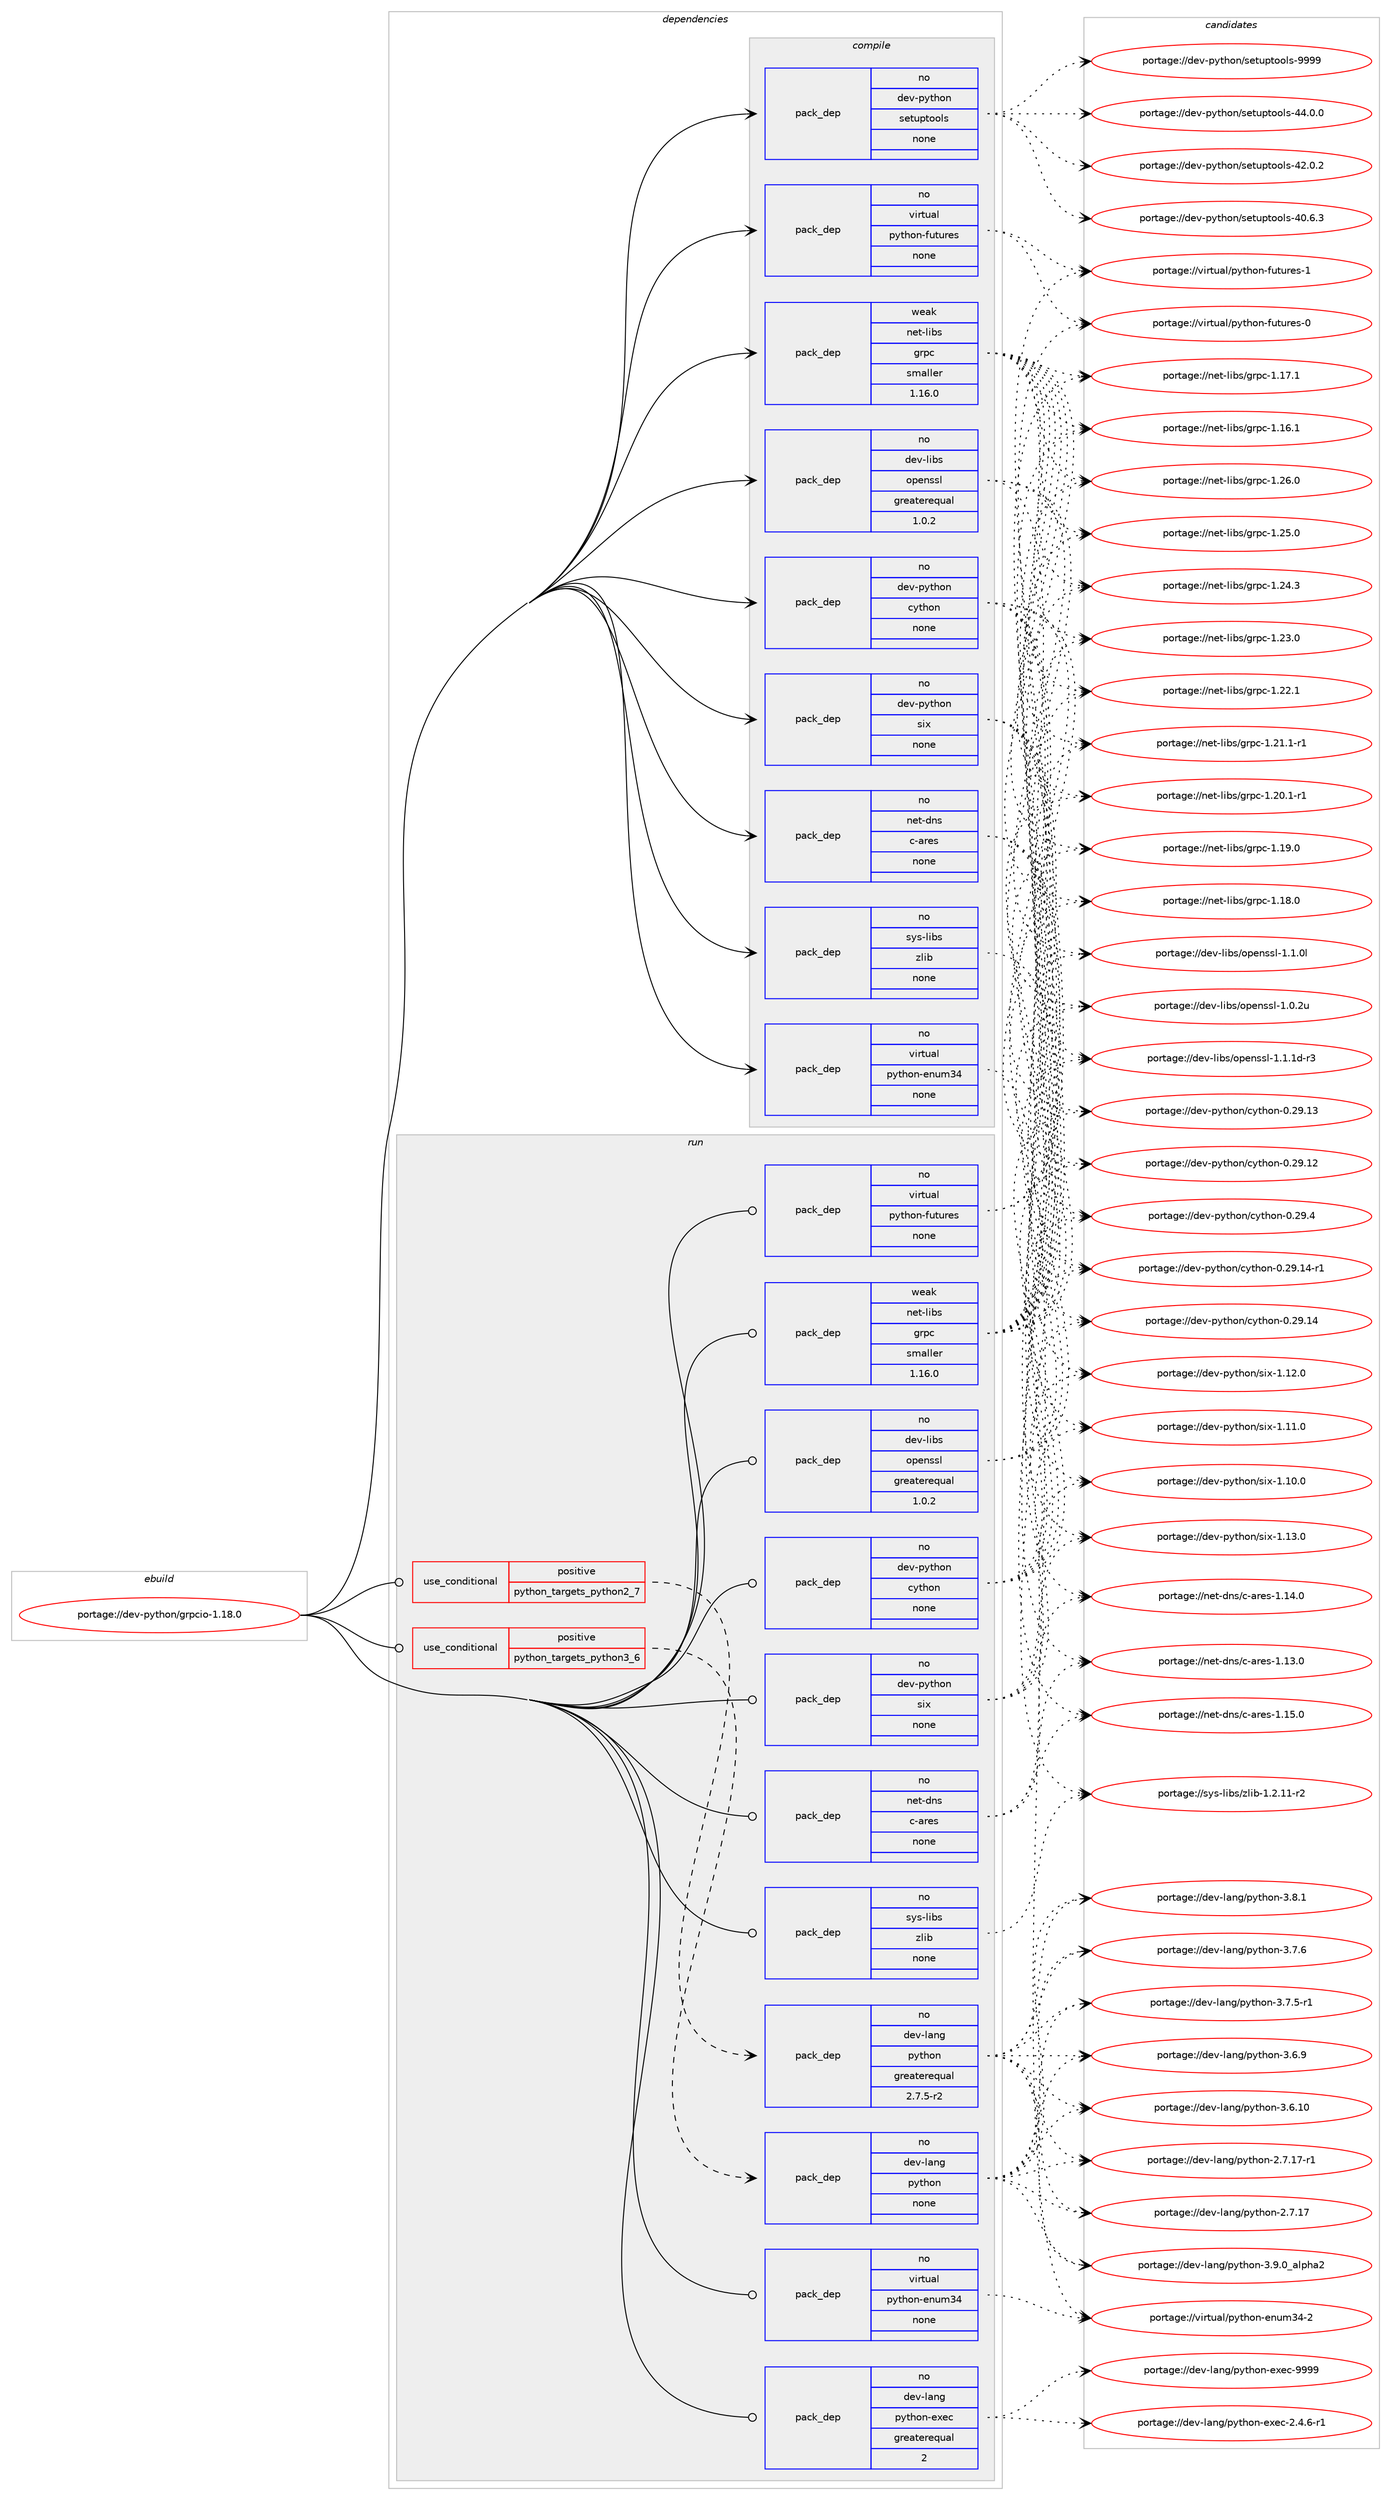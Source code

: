 digraph prolog {

# *************
# Graph options
# *************

newrank=true;
concentrate=true;
compound=true;
graph [rankdir=LR,fontname=Helvetica,fontsize=10,ranksep=1.5];#, ranksep=2.5, nodesep=0.2];
edge  [arrowhead=vee];
node  [fontname=Helvetica,fontsize=10];

# **********
# The ebuild
# **********

subgraph cluster_leftcol {
color=gray;
label=<<i>ebuild</i>>;
id [label="portage://dev-python/grpcio-1.18.0", color=red, width=4, href="../dev-python/grpcio-1.18.0.svg"];
}

# ****************
# The dependencies
# ****************

subgraph cluster_midcol {
color=gray;
label=<<i>dependencies</i>>;
subgraph cluster_compile {
fillcolor="#eeeeee";
style=filled;
label=<<i>compile</i>>;
subgraph pack337827 {
dependency457928 [label=<<TABLE BORDER="0" CELLBORDER="1" CELLSPACING="0" CELLPADDING="4" WIDTH="220"><TR><TD ROWSPAN="6" CELLPADDING="30">pack_dep</TD></TR><TR><TD WIDTH="110">no</TD></TR><TR><TD>dev-libs</TD></TR><TR><TD>openssl</TD></TR><TR><TD>greaterequal</TD></TR><TR><TD>1.0.2</TD></TR></TABLE>>, shape=none, color=blue];
}
id:e -> dependency457928:w [weight=20,style="solid",arrowhead="vee"];
subgraph pack337828 {
dependency457929 [label=<<TABLE BORDER="0" CELLBORDER="1" CELLSPACING="0" CELLPADDING="4" WIDTH="220"><TR><TD ROWSPAN="6" CELLPADDING="30">pack_dep</TD></TR><TR><TD WIDTH="110">no</TD></TR><TR><TD>dev-python</TD></TR><TR><TD>cython</TD></TR><TR><TD>none</TD></TR><TR><TD></TD></TR></TABLE>>, shape=none, color=blue];
}
id:e -> dependency457929:w [weight=20,style="solid",arrowhead="vee"];
subgraph pack337829 {
dependency457930 [label=<<TABLE BORDER="0" CELLBORDER="1" CELLSPACING="0" CELLPADDING="4" WIDTH="220"><TR><TD ROWSPAN="6" CELLPADDING="30">pack_dep</TD></TR><TR><TD WIDTH="110">no</TD></TR><TR><TD>dev-python</TD></TR><TR><TD>setuptools</TD></TR><TR><TD>none</TD></TR><TR><TD></TD></TR></TABLE>>, shape=none, color=blue];
}
id:e -> dependency457930:w [weight=20,style="solid",arrowhead="vee"];
subgraph pack337830 {
dependency457931 [label=<<TABLE BORDER="0" CELLBORDER="1" CELLSPACING="0" CELLPADDING="4" WIDTH="220"><TR><TD ROWSPAN="6" CELLPADDING="30">pack_dep</TD></TR><TR><TD WIDTH="110">no</TD></TR><TR><TD>dev-python</TD></TR><TR><TD>six</TD></TR><TR><TD>none</TD></TR><TR><TD></TD></TR></TABLE>>, shape=none, color=blue];
}
id:e -> dependency457931:w [weight=20,style="solid",arrowhead="vee"];
subgraph pack337831 {
dependency457932 [label=<<TABLE BORDER="0" CELLBORDER="1" CELLSPACING="0" CELLPADDING="4" WIDTH="220"><TR><TD ROWSPAN="6" CELLPADDING="30">pack_dep</TD></TR><TR><TD WIDTH="110">no</TD></TR><TR><TD>net-dns</TD></TR><TR><TD>c-ares</TD></TR><TR><TD>none</TD></TR><TR><TD></TD></TR></TABLE>>, shape=none, color=blue];
}
id:e -> dependency457932:w [weight=20,style="solid",arrowhead="vee"];
subgraph pack337832 {
dependency457933 [label=<<TABLE BORDER="0" CELLBORDER="1" CELLSPACING="0" CELLPADDING="4" WIDTH="220"><TR><TD ROWSPAN="6" CELLPADDING="30">pack_dep</TD></TR><TR><TD WIDTH="110">no</TD></TR><TR><TD>sys-libs</TD></TR><TR><TD>zlib</TD></TR><TR><TD>none</TD></TR><TR><TD></TD></TR></TABLE>>, shape=none, color=blue];
}
id:e -> dependency457933:w [weight=20,style="solid",arrowhead="vee"];
subgraph pack337833 {
dependency457934 [label=<<TABLE BORDER="0" CELLBORDER="1" CELLSPACING="0" CELLPADDING="4" WIDTH="220"><TR><TD ROWSPAN="6" CELLPADDING="30">pack_dep</TD></TR><TR><TD WIDTH="110">no</TD></TR><TR><TD>virtual</TD></TR><TR><TD>python-enum34</TD></TR><TR><TD>none</TD></TR><TR><TD></TD></TR></TABLE>>, shape=none, color=blue];
}
id:e -> dependency457934:w [weight=20,style="solid",arrowhead="vee"];
subgraph pack337834 {
dependency457935 [label=<<TABLE BORDER="0" CELLBORDER="1" CELLSPACING="0" CELLPADDING="4" WIDTH="220"><TR><TD ROWSPAN="6" CELLPADDING="30">pack_dep</TD></TR><TR><TD WIDTH="110">no</TD></TR><TR><TD>virtual</TD></TR><TR><TD>python-futures</TD></TR><TR><TD>none</TD></TR><TR><TD></TD></TR></TABLE>>, shape=none, color=blue];
}
id:e -> dependency457935:w [weight=20,style="solid",arrowhead="vee"];
subgraph pack337835 {
dependency457936 [label=<<TABLE BORDER="0" CELLBORDER="1" CELLSPACING="0" CELLPADDING="4" WIDTH="220"><TR><TD ROWSPAN="6" CELLPADDING="30">pack_dep</TD></TR><TR><TD WIDTH="110">weak</TD></TR><TR><TD>net-libs</TD></TR><TR><TD>grpc</TD></TR><TR><TD>smaller</TD></TR><TR><TD>1.16.0</TD></TR></TABLE>>, shape=none, color=blue];
}
id:e -> dependency457936:w [weight=20,style="solid",arrowhead="vee"];
}
subgraph cluster_compileandrun {
fillcolor="#eeeeee";
style=filled;
label=<<i>compile and run</i>>;
}
subgraph cluster_run {
fillcolor="#eeeeee";
style=filled;
label=<<i>run</i>>;
subgraph cond115117 {
dependency457937 [label=<<TABLE BORDER="0" CELLBORDER="1" CELLSPACING="0" CELLPADDING="4"><TR><TD ROWSPAN="3" CELLPADDING="10">use_conditional</TD></TR><TR><TD>positive</TD></TR><TR><TD>python_targets_python2_7</TD></TR></TABLE>>, shape=none, color=red];
subgraph pack337836 {
dependency457938 [label=<<TABLE BORDER="0" CELLBORDER="1" CELLSPACING="0" CELLPADDING="4" WIDTH="220"><TR><TD ROWSPAN="6" CELLPADDING="30">pack_dep</TD></TR><TR><TD WIDTH="110">no</TD></TR><TR><TD>dev-lang</TD></TR><TR><TD>python</TD></TR><TR><TD>greaterequal</TD></TR><TR><TD>2.7.5-r2</TD></TR></TABLE>>, shape=none, color=blue];
}
dependency457937:e -> dependency457938:w [weight=20,style="dashed",arrowhead="vee"];
}
id:e -> dependency457937:w [weight=20,style="solid",arrowhead="odot"];
subgraph cond115118 {
dependency457939 [label=<<TABLE BORDER="0" CELLBORDER="1" CELLSPACING="0" CELLPADDING="4"><TR><TD ROWSPAN="3" CELLPADDING="10">use_conditional</TD></TR><TR><TD>positive</TD></TR><TR><TD>python_targets_python3_6</TD></TR></TABLE>>, shape=none, color=red];
subgraph pack337837 {
dependency457940 [label=<<TABLE BORDER="0" CELLBORDER="1" CELLSPACING="0" CELLPADDING="4" WIDTH="220"><TR><TD ROWSPAN="6" CELLPADDING="30">pack_dep</TD></TR><TR><TD WIDTH="110">no</TD></TR><TR><TD>dev-lang</TD></TR><TR><TD>python</TD></TR><TR><TD>none</TD></TR><TR><TD></TD></TR></TABLE>>, shape=none, color=blue];
}
dependency457939:e -> dependency457940:w [weight=20,style="dashed",arrowhead="vee"];
}
id:e -> dependency457939:w [weight=20,style="solid",arrowhead="odot"];
subgraph pack337838 {
dependency457941 [label=<<TABLE BORDER="0" CELLBORDER="1" CELLSPACING="0" CELLPADDING="4" WIDTH="220"><TR><TD ROWSPAN="6" CELLPADDING="30">pack_dep</TD></TR><TR><TD WIDTH="110">no</TD></TR><TR><TD>dev-lang</TD></TR><TR><TD>python-exec</TD></TR><TR><TD>greaterequal</TD></TR><TR><TD>2</TD></TR></TABLE>>, shape=none, color=blue];
}
id:e -> dependency457941:w [weight=20,style="solid",arrowhead="odot"];
subgraph pack337839 {
dependency457942 [label=<<TABLE BORDER="0" CELLBORDER="1" CELLSPACING="0" CELLPADDING="4" WIDTH="220"><TR><TD ROWSPAN="6" CELLPADDING="30">pack_dep</TD></TR><TR><TD WIDTH="110">no</TD></TR><TR><TD>dev-libs</TD></TR><TR><TD>openssl</TD></TR><TR><TD>greaterequal</TD></TR><TR><TD>1.0.2</TD></TR></TABLE>>, shape=none, color=blue];
}
id:e -> dependency457942:w [weight=20,style="solid",arrowhead="odot"];
subgraph pack337840 {
dependency457943 [label=<<TABLE BORDER="0" CELLBORDER="1" CELLSPACING="0" CELLPADDING="4" WIDTH="220"><TR><TD ROWSPAN="6" CELLPADDING="30">pack_dep</TD></TR><TR><TD WIDTH="110">no</TD></TR><TR><TD>dev-python</TD></TR><TR><TD>cython</TD></TR><TR><TD>none</TD></TR><TR><TD></TD></TR></TABLE>>, shape=none, color=blue];
}
id:e -> dependency457943:w [weight=20,style="solid",arrowhead="odot"];
subgraph pack337841 {
dependency457944 [label=<<TABLE BORDER="0" CELLBORDER="1" CELLSPACING="0" CELLPADDING="4" WIDTH="220"><TR><TD ROWSPAN="6" CELLPADDING="30">pack_dep</TD></TR><TR><TD WIDTH="110">no</TD></TR><TR><TD>dev-python</TD></TR><TR><TD>six</TD></TR><TR><TD>none</TD></TR><TR><TD></TD></TR></TABLE>>, shape=none, color=blue];
}
id:e -> dependency457944:w [weight=20,style="solid",arrowhead="odot"];
subgraph pack337842 {
dependency457945 [label=<<TABLE BORDER="0" CELLBORDER="1" CELLSPACING="0" CELLPADDING="4" WIDTH="220"><TR><TD ROWSPAN="6" CELLPADDING="30">pack_dep</TD></TR><TR><TD WIDTH="110">no</TD></TR><TR><TD>net-dns</TD></TR><TR><TD>c-ares</TD></TR><TR><TD>none</TD></TR><TR><TD></TD></TR></TABLE>>, shape=none, color=blue];
}
id:e -> dependency457945:w [weight=20,style="solid",arrowhead="odot"];
subgraph pack337843 {
dependency457946 [label=<<TABLE BORDER="0" CELLBORDER="1" CELLSPACING="0" CELLPADDING="4" WIDTH="220"><TR><TD ROWSPAN="6" CELLPADDING="30">pack_dep</TD></TR><TR><TD WIDTH="110">no</TD></TR><TR><TD>sys-libs</TD></TR><TR><TD>zlib</TD></TR><TR><TD>none</TD></TR><TR><TD></TD></TR></TABLE>>, shape=none, color=blue];
}
id:e -> dependency457946:w [weight=20,style="solid",arrowhead="odot"];
subgraph pack337844 {
dependency457947 [label=<<TABLE BORDER="0" CELLBORDER="1" CELLSPACING="0" CELLPADDING="4" WIDTH="220"><TR><TD ROWSPAN="6" CELLPADDING="30">pack_dep</TD></TR><TR><TD WIDTH="110">no</TD></TR><TR><TD>virtual</TD></TR><TR><TD>python-enum34</TD></TR><TR><TD>none</TD></TR><TR><TD></TD></TR></TABLE>>, shape=none, color=blue];
}
id:e -> dependency457947:w [weight=20,style="solid",arrowhead="odot"];
subgraph pack337845 {
dependency457948 [label=<<TABLE BORDER="0" CELLBORDER="1" CELLSPACING="0" CELLPADDING="4" WIDTH="220"><TR><TD ROWSPAN="6" CELLPADDING="30">pack_dep</TD></TR><TR><TD WIDTH="110">no</TD></TR><TR><TD>virtual</TD></TR><TR><TD>python-futures</TD></TR><TR><TD>none</TD></TR><TR><TD></TD></TR></TABLE>>, shape=none, color=blue];
}
id:e -> dependency457948:w [weight=20,style="solid",arrowhead="odot"];
subgraph pack337846 {
dependency457949 [label=<<TABLE BORDER="0" CELLBORDER="1" CELLSPACING="0" CELLPADDING="4" WIDTH="220"><TR><TD ROWSPAN="6" CELLPADDING="30">pack_dep</TD></TR><TR><TD WIDTH="110">weak</TD></TR><TR><TD>net-libs</TD></TR><TR><TD>grpc</TD></TR><TR><TD>smaller</TD></TR><TR><TD>1.16.0</TD></TR></TABLE>>, shape=none, color=blue];
}
id:e -> dependency457949:w [weight=20,style="solid",arrowhead="odot"];
}
}

# **************
# The candidates
# **************

subgraph cluster_choices {
rank=same;
color=gray;
label=<<i>candidates</i>>;

subgraph choice337827 {
color=black;
nodesep=1;
choice1001011184510810598115471111121011101151151084549464946491004511451 [label="portage://dev-libs/openssl-1.1.1d-r3", color=red, width=4,href="../dev-libs/openssl-1.1.1d-r3.svg"];
choice100101118451081059811547111112101110115115108454946494648108 [label="portage://dev-libs/openssl-1.1.0l", color=red, width=4,href="../dev-libs/openssl-1.1.0l.svg"];
choice100101118451081059811547111112101110115115108454946484650117 [label="portage://dev-libs/openssl-1.0.2u", color=red, width=4,href="../dev-libs/openssl-1.0.2u.svg"];
dependency457928:e -> choice1001011184510810598115471111121011101151151084549464946491004511451:w [style=dotted,weight="100"];
dependency457928:e -> choice100101118451081059811547111112101110115115108454946494648108:w [style=dotted,weight="100"];
dependency457928:e -> choice100101118451081059811547111112101110115115108454946484650117:w [style=dotted,weight="100"];
}
subgraph choice337828 {
color=black;
nodesep=1;
choice10010111845112121116104111110479912111610411111045484650574652 [label="portage://dev-python/cython-0.29.4", color=red, width=4,href="../dev-python/cython-0.29.4.svg"];
choice10010111845112121116104111110479912111610411111045484650574649524511449 [label="portage://dev-python/cython-0.29.14-r1", color=red, width=4,href="../dev-python/cython-0.29.14-r1.svg"];
choice1001011184511212111610411111047991211161041111104548465057464952 [label="portage://dev-python/cython-0.29.14", color=red, width=4,href="../dev-python/cython-0.29.14.svg"];
choice1001011184511212111610411111047991211161041111104548465057464951 [label="portage://dev-python/cython-0.29.13", color=red, width=4,href="../dev-python/cython-0.29.13.svg"];
choice1001011184511212111610411111047991211161041111104548465057464950 [label="portage://dev-python/cython-0.29.12", color=red, width=4,href="../dev-python/cython-0.29.12.svg"];
dependency457929:e -> choice10010111845112121116104111110479912111610411111045484650574652:w [style=dotted,weight="100"];
dependency457929:e -> choice10010111845112121116104111110479912111610411111045484650574649524511449:w [style=dotted,weight="100"];
dependency457929:e -> choice1001011184511212111610411111047991211161041111104548465057464952:w [style=dotted,weight="100"];
dependency457929:e -> choice1001011184511212111610411111047991211161041111104548465057464951:w [style=dotted,weight="100"];
dependency457929:e -> choice1001011184511212111610411111047991211161041111104548465057464950:w [style=dotted,weight="100"];
}
subgraph choice337829 {
color=black;
nodesep=1;
choice10010111845112121116104111110471151011161171121161111111081154557575757 [label="portage://dev-python/setuptools-9999", color=red, width=4,href="../dev-python/setuptools-9999.svg"];
choice100101118451121211161041111104711510111611711211611111110811545525246484648 [label="portage://dev-python/setuptools-44.0.0", color=red, width=4,href="../dev-python/setuptools-44.0.0.svg"];
choice100101118451121211161041111104711510111611711211611111110811545525046484650 [label="portage://dev-python/setuptools-42.0.2", color=red, width=4,href="../dev-python/setuptools-42.0.2.svg"];
choice100101118451121211161041111104711510111611711211611111110811545524846544651 [label="portage://dev-python/setuptools-40.6.3", color=red, width=4,href="../dev-python/setuptools-40.6.3.svg"];
dependency457930:e -> choice10010111845112121116104111110471151011161171121161111111081154557575757:w [style=dotted,weight="100"];
dependency457930:e -> choice100101118451121211161041111104711510111611711211611111110811545525246484648:w [style=dotted,weight="100"];
dependency457930:e -> choice100101118451121211161041111104711510111611711211611111110811545525046484650:w [style=dotted,weight="100"];
dependency457930:e -> choice100101118451121211161041111104711510111611711211611111110811545524846544651:w [style=dotted,weight="100"];
}
subgraph choice337830 {
color=black;
nodesep=1;
choice100101118451121211161041111104711510512045494649514648 [label="portage://dev-python/six-1.13.0", color=red, width=4,href="../dev-python/six-1.13.0.svg"];
choice100101118451121211161041111104711510512045494649504648 [label="portage://dev-python/six-1.12.0", color=red, width=4,href="../dev-python/six-1.12.0.svg"];
choice100101118451121211161041111104711510512045494649494648 [label="portage://dev-python/six-1.11.0", color=red, width=4,href="../dev-python/six-1.11.0.svg"];
choice100101118451121211161041111104711510512045494649484648 [label="portage://dev-python/six-1.10.0", color=red, width=4,href="../dev-python/six-1.10.0.svg"];
dependency457931:e -> choice100101118451121211161041111104711510512045494649514648:w [style=dotted,weight="100"];
dependency457931:e -> choice100101118451121211161041111104711510512045494649504648:w [style=dotted,weight="100"];
dependency457931:e -> choice100101118451121211161041111104711510512045494649494648:w [style=dotted,weight="100"];
dependency457931:e -> choice100101118451121211161041111104711510512045494649484648:w [style=dotted,weight="100"];
}
subgraph choice337831 {
color=black;
nodesep=1;
choice110101116451001101154799459711410111545494649534648 [label="portage://net-dns/c-ares-1.15.0", color=red, width=4,href="../net-dns/c-ares-1.15.0.svg"];
choice110101116451001101154799459711410111545494649524648 [label="portage://net-dns/c-ares-1.14.0", color=red, width=4,href="../net-dns/c-ares-1.14.0.svg"];
choice110101116451001101154799459711410111545494649514648 [label="portage://net-dns/c-ares-1.13.0", color=red, width=4,href="../net-dns/c-ares-1.13.0.svg"];
dependency457932:e -> choice110101116451001101154799459711410111545494649534648:w [style=dotted,weight="100"];
dependency457932:e -> choice110101116451001101154799459711410111545494649524648:w [style=dotted,weight="100"];
dependency457932:e -> choice110101116451001101154799459711410111545494649514648:w [style=dotted,weight="100"];
}
subgraph choice337832 {
color=black;
nodesep=1;
choice11512111545108105981154712210810598454946504649494511450 [label="portage://sys-libs/zlib-1.2.11-r2", color=red, width=4,href="../sys-libs/zlib-1.2.11-r2.svg"];
dependency457933:e -> choice11512111545108105981154712210810598454946504649494511450:w [style=dotted,weight="100"];
}
subgraph choice337833 {
color=black;
nodesep=1;
choice11810511411611797108471121211161041111104510111011710951524550 [label="portage://virtual/python-enum34-2", color=red, width=4,href="../virtual/python-enum34-2.svg"];
dependency457934:e -> choice11810511411611797108471121211161041111104510111011710951524550:w [style=dotted,weight="100"];
}
subgraph choice337834 {
color=black;
nodesep=1;
choice1181051141161179710847112121116104111110451021171161171141011154549 [label="portage://virtual/python-futures-1", color=red, width=4,href="../virtual/python-futures-1.svg"];
choice1181051141161179710847112121116104111110451021171161171141011154548 [label="portage://virtual/python-futures-0", color=red, width=4,href="../virtual/python-futures-0.svg"];
dependency457935:e -> choice1181051141161179710847112121116104111110451021171161171141011154549:w [style=dotted,weight="100"];
dependency457935:e -> choice1181051141161179710847112121116104111110451021171161171141011154548:w [style=dotted,weight="100"];
}
subgraph choice337835 {
color=black;
nodesep=1;
choice1101011164510810598115471031141129945494650544648 [label="portage://net-libs/grpc-1.26.0", color=red, width=4,href="../net-libs/grpc-1.26.0.svg"];
choice1101011164510810598115471031141129945494650534648 [label="portage://net-libs/grpc-1.25.0", color=red, width=4,href="../net-libs/grpc-1.25.0.svg"];
choice1101011164510810598115471031141129945494650524651 [label="portage://net-libs/grpc-1.24.3", color=red, width=4,href="../net-libs/grpc-1.24.3.svg"];
choice1101011164510810598115471031141129945494650514648 [label="portage://net-libs/grpc-1.23.0", color=red, width=4,href="../net-libs/grpc-1.23.0.svg"];
choice1101011164510810598115471031141129945494650504649 [label="portage://net-libs/grpc-1.22.1", color=red, width=4,href="../net-libs/grpc-1.22.1.svg"];
choice11010111645108105981154710311411299454946504946494511449 [label="portage://net-libs/grpc-1.21.1-r1", color=red, width=4,href="../net-libs/grpc-1.21.1-r1.svg"];
choice11010111645108105981154710311411299454946504846494511449 [label="portage://net-libs/grpc-1.20.1-r1", color=red, width=4,href="../net-libs/grpc-1.20.1-r1.svg"];
choice1101011164510810598115471031141129945494649574648 [label="portage://net-libs/grpc-1.19.0", color=red, width=4,href="../net-libs/grpc-1.19.0.svg"];
choice1101011164510810598115471031141129945494649564648 [label="portage://net-libs/grpc-1.18.0", color=red, width=4,href="../net-libs/grpc-1.18.0.svg"];
choice1101011164510810598115471031141129945494649554649 [label="portage://net-libs/grpc-1.17.1", color=red, width=4,href="../net-libs/grpc-1.17.1.svg"];
choice1101011164510810598115471031141129945494649544649 [label="portage://net-libs/grpc-1.16.1", color=red, width=4,href="../net-libs/grpc-1.16.1.svg"];
dependency457936:e -> choice1101011164510810598115471031141129945494650544648:w [style=dotted,weight="100"];
dependency457936:e -> choice1101011164510810598115471031141129945494650534648:w [style=dotted,weight="100"];
dependency457936:e -> choice1101011164510810598115471031141129945494650524651:w [style=dotted,weight="100"];
dependency457936:e -> choice1101011164510810598115471031141129945494650514648:w [style=dotted,weight="100"];
dependency457936:e -> choice1101011164510810598115471031141129945494650504649:w [style=dotted,weight="100"];
dependency457936:e -> choice11010111645108105981154710311411299454946504946494511449:w [style=dotted,weight="100"];
dependency457936:e -> choice11010111645108105981154710311411299454946504846494511449:w [style=dotted,weight="100"];
dependency457936:e -> choice1101011164510810598115471031141129945494649574648:w [style=dotted,weight="100"];
dependency457936:e -> choice1101011164510810598115471031141129945494649564648:w [style=dotted,weight="100"];
dependency457936:e -> choice1101011164510810598115471031141129945494649554649:w [style=dotted,weight="100"];
dependency457936:e -> choice1101011164510810598115471031141129945494649544649:w [style=dotted,weight="100"];
}
subgraph choice337836 {
color=black;
nodesep=1;
choice10010111845108971101034711212111610411111045514657464895971081121049750 [label="portage://dev-lang/python-3.9.0_alpha2", color=red, width=4,href="../dev-lang/python-3.9.0_alpha2.svg"];
choice100101118451089711010347112121116104111110455146564649 [label="portage://dev-lang/python-3.8.1", color=red, width=4,href="../dev-lang/python-3.8.1.svg"];
choice100101118451089711010347112121116104111110455146554654 [label="portage://dev-lang/python-3.7.6", color=red, width=4,href="../dev-lang/python-3.7.6.svg"];
choice1001011184510897110103471121211161041111104551465546534511449 [label="portage://dev-lang/python-3.7.5-r1", color=red, width=4,href="../dev-lang/python-3.7.5-r1.svg"];
choice100101118451089711010347112121116104111110455146544657 [label="portage://dev-lang/python-3.6.9", color=red, width=4,href="../dev-lang/python-3.6.9.svg"];
choice10010111845108971101034711212111610411111045514654464948 [label="portage://dev-lang/python-3.6.10", color=red, width=4,href="../dev-lang/python-3.6.10.svg"];
choice100101118451089711010347112121116104111110455046554649554511449 [label="portage://dev-lang/python-2.7.17-r1", color=red, width=4,href="../dev-lang/python-2.7.17-r1.svg"];
choice10010111845108971101034711212111610411111045504655464955 [label="portage://dev-lang/python-2.7.17", color=red, width=4,href="../dev-lang/python-2.7.17.svg"];
dependency457938:e -> choice10010111845108971101034711212111610411111045514657464895971081121049750:w [style=dotted,weight="100"];
dependency457938:e -> choice100101118451089711010347112121116104111110455146564649:w [style=dotted,weight="100"];
dependency457938:e -> choice100101118451089711010347112121116104111110455146554654:w [style=dotted,weight="100"];
dependency457938:e -> choice1001011184510897110103471121211161041111104551465546534511449:w [style=dotted,weight="100"];
dependency457938:e -> choice100101118451089711010347112121116104111110455146544657:w [style=dotted,weight="100"];
dependency457938:e -> choice10010111845108971101034711212111610411111045514654464948:w [style=dotted,weight="100"];
dependency457938:e -> choice100101118451089711010347112121116104111110455046554649554511449:w [style=dotted,weight="100"];
dependency457938:e -> choice10010111845108971101034711212111610411111045504655464955:w [style=dotted,weight="100"];
}
subgraph choice337837 {
color=black;
nodesep=1;
choice10010111845108971101034711212111610411111045514657464895971081121049750 [label="portage://dev-lang/python-3.9.0_alpha2", color=red, width=4,href="../dev-lang/python-3.9.0_alpha2.svg"];
choice100101118451089711010347112121116104111110455146564649 [label="portage://dev-lang/python-3.8.1", color=red, width=4,href="../dev-lang/python-3.8.1.svg"];
choice100101118451089711010347112121116104111110455146554654 [label="portage://dev-lang/python-3.7.6", color=red, width=4,href="../dev-lang/python-3.7.6.svg"];
choice1001011184510897110103471121211161041111104551465546534511449 [label="portage://dev-lang/python-3.7.5-r1", color=red, width=4,href="../dev-lang/python-3.7.5-r1.svg"];
choice100101118451089711010347112121116104111110455146544657 [label="portage://dev-lang/python-3.6.9", color=red, width=4,href="../dev-lang/python-3.6.9.svg"];
choice10010111845108971101034711212111610411111045514654464948 [label="portage://dev-lang/python-3.6.10", color=red, width=4,href="../dev-lang/python-3.6.10.svg"];
choice100101118451089711010347112121116104111110455046554649554511449 [label="portage://dev-lang/python-2.7.17-r1", color=red, width=4,href="../dev-lang/python-2.7.17-r1.svg"];
choice10010111845108971101034711212111610411111045504655464955 [label="portage://dev-lang/python-2.7.17", color=red, width=4,href="../dev-lang/python-2.7.17.svg"];
dependency457940:e -> choice10010111845108971101034711212111610411111045514657464895971081121049750:w [style=dotted,weight="100"];
dependency457940:e -> choice100101118451089711010347112121116104111110455146564649:w [style=dotted,weight="100"];
dependency457940:e -> choice100101118451089711010347112121116104111110455146554654:w [style=dotted,weight="100"];
dependency457940:e -> choice1001011184510897110103471121211161041111104551465546534511449:w [style=dotted,weight="100"];
dependency457940:e -> choice100101118451089711010347112121116104111110455146544657:w [style=dotted,weight="100"];
dependency457940:e -> choice10010111845108971101034711212111610411111045514654464948:w [style=dotted,weight="100"];
dependency457940:e -> choice100101118451089711010347112121116104111110455046554649554511449:w [style=dotted,weight="100"];
dependency457940:e -> choice10010111845108971101034711212111610411111045504655464955:w [style=dotted,weight="100"];
}
subgraph choice337838 {
color=black;
nodesep=1;
choice10010111845108971101034711212111610411111045101120101994557575757 [label="portage://dev-lang/python-exec-9999", color=red, width=4,href="../dev-lang/python-exec-9999.svg"];
choice10010111845108971101034711212111610411111045101120101994550465246544511449 [label="portage://dev-lang/python-exec-2.4.6-r1", color=red, width=4,href="../dev-lang/python-exec-2.4.6-r1.svg"];
dependency457941:e -> choice10010111845108971101034711212111610411111045101120101994557575757:w [style=dotted,weight="100"];
dependency457941:e -> choice10010111845108971101034711212111610411111045101120101994550465246544511449:w [style=dotted,weight="100"];
}
subgraph choice337839 {
color=black;
nodesep=1;
choice1001011184510810598115471111121011101151151084549464946491004511451 [label="portage://dev-libs/openssl-1.1.1d-r3", color=red, width=4,href="../dev-libs/openssl-1.1.1d-r3.svg"];
choice100101118451081059811547111112101110115115108454946494648108 [label="portage://dev-libs/openssl-1.1.0l", color=red, width=4,href="../dev-libs/openssl-1.1.0l.svg"];
choice100101118451081059811547111112101110115115108454946484650117 [label="portage://dev-libs/openssl-1.0.2u", color=red, width=4,href="../dev-libs/openssl-1.0.2u.svg"];
dependency457942:e -> choice1001011184510810598115471111121011101151151084549464946491004511451:w [style=dotted,weight="100"];
dependency457942:e -> choice100101118451081059811547111112101110115115108454946494648108:w [style=dotted,weight="100"];
dependency457942:e -> choice100101118451081059811547111112101110115115108454946484650117:w [style=dotted,weight="100"];
}
subgraph choice337840 {
color=black;
nodesep=1;
choice10010111845112121116104111110479912111610411111045484650574652 [label="portage://dev-python/cython-0.29.4", color=red, width=4,href="../dev-python/cython-0.29.4.svg"];
choice10010111845112121116104111110479912111610411111045484650574649524511449 [label="portage://dev-python/cython-0.29.14-r1", color=red, width=4,href="../dev-python/cython-0.29.14-r1.svg"];
choice1001011184511212111610411111047991211161041111104548465057464952 [label="portage://dev-python/cython-0.29.14", color=red, width=4,href="../dev-python/cython-0.29.14.svg"];
choice1001011184511212111610411111047991211161041111104548465057464951 [label="portage://dev-python/cython-0.29.13", color=red, width=4,href="../dev-python/cython-0.29.13.svg"];
choice1001011184511212111610411111047991211161041111104548465057464950 [label="portage://dev-python/cython-0.29.12", color=red, width=4,href="../dev-python/cython-0.29.12.svg"];
dependency457943:e -> choice10010111845112121116104111110479912111610411111045484650574652:w [style=dotted,weight="100"];
dependency457943:e -> choice10010111845112121116104111110479912111610411111045484650574649524511449:w [style=dotted,weight="100"];
dependency457943:e -> choice1001011184511212111610411111047991211161041111104548465057464952:w [style=dotted,weight="100"];
dependency457943:e -> choice1001011184511212111610411111047991211161041111104548465057464951:w [style=dotted,weight="100"];
dependency457943:e -> choice1001011184511212111610411111047991211161041111104548465057464950:w [style=dotted,weight="100"];
}
subgraph choice337841 {
color=black;
nodesep=1;
choice100101118451121211161041111104711510512045494649514648 [label="portage://dev-python/six-1.13.0", color=red, width=4,href="../dev-python/six-1.13.0.svg"];
choice100101118451121211161041111104711510512045494649504648 [label="portage://dev-python/six-1.12.0", color=red, width=4,href="../dev-python/six-1.12.0.svg"];
choice100101118451121211161041111104711510512045494649494648 [label="portage://dev-python/six-1.11.0", color=red, width=4,href="../dev-python/six-1.11.0.svg"];
choice100101118451121211161041111104711510512045494649484648 [label="portage://dev-python/six-1.10.0", color=red, width=4,href="../dev-python/six-1.10.0.svg"];
dependency457944:e -> choice100101118451121211161041111104711510512045494649514648:w [style=dotted,weight="100"];
dependency457944:e -> choice100101118451121211161041111104711510512045494649504648:w [style=dotted,weight="100"];
dependency457944:e -> choice100101118451121211161041111104711510512045494649494648:w [style=dotted,weight="100"];
dependency457944:e -> choice100101118451121211161041111104711510512045494649484648:w [style=dotted,weight="100"];
}
subgraph choice337842 {
color=black;
nodesep=1;
choice110101116451001101154799459711410111545494649534648 [label="portage://net-dns/c-ares-1.15.0", color=red, width=4,href="../net-dns/c-ares-1.15.0.svg"];
choice110101116451001101154799459711410111545494649524648 [label="portage://net-dns/c-ares-1.14.0", color=red, width=4,href="../net-dns/c-ares-1.14.0.svg"];
choice110101116451001101154799459711410111545494649514648 [label="portage://net-dns/c-ares-1.13.0", color=red, width=4,href="../net-dns/c-ares-1.13.0.svg"];
dependency457945:e -> choice110101116451001101154799459711410111545494649534648:w [style=dotted,weight="100"];
dependency457945:e -> choice110101116451001101154799459711410111545494649524648:w [style=dotted,weight="100"];
dependency457945:e -> choice110101116451001101154799459711410111545494649514648:w [style=dotted,weight="100"];
}
subgraph choice337843 {
color=black;
nodesep=1;
choice11512111545108105981154712210810598454946504649494511450 [label="portage://sys-libs/zlib-1.2.11-r2", color=red, width=4,href="../sys-libs/zlib-1.2.11-r2.svg"];
dependency457946:e -> choice11512111545108105981154712210810598454946504649494511450:w [style=dotted,weight="100"];
}
subgraph choice337844 {
color=black;
nodesep=1;
choice11810511411611797108471121211161041111104510111011710951524550 [label="portage://virtual/python-enum34-2", color=red, width=4,href="../virtual/python-enum34-2.svg"];
dependency457947:e -> choice11810511411611797108471121211161041111104510111011710951524550:w [style=dotted,weight="100"];
}
subgraph choice337845 {
color=black;
nodesep=1;
choice1181051141161179710847112121116104111110451021171161171141011154549 [label="portage://virtual/python-futures-1", color=red, width=4,href="../virtual/python-futures-1.svg"];
choice1181051141161179710847112121116104111110451021171161171141011154548 [label="portage://virtual/python-futures-0", color=red, width=4,href="../virtual/python-futures-0.svg"];
dependency457948:e -> choice1181051141161179710847112121116104111110451021171161171141011154549:w [style=dotted,weight="100"];
dependency457948:e -> choice1181051141161179710847112121116104111110451021171161171141011154548:w [style=dotted,weight="100"];
}
subgraph choice337846 {
color=black;
nodesep=1;
choice1101011164510810598115471031141129945494650544648 [label="portage://net-libs/grpc-1.26.0", color=red, width=4,href="../net-libs/grpc-1.26.0.svg"];
choice1101011164510810598115471031141129945494650534648 [label="portage://net-libs/grpc-1.25.0", color=red, width=4,href="../net-libs/grpc-1.25.0.svg"];
choice1101011164510810598115471031141129945494650524651 [label="portage://net-libs/grpc-1.24.3", color=red, width=4,href="../net-libs/grpc-1.24.3.svg"];
choice1101011164510810598115471031141129945494650514648 [label="portage://net-libs/grpc-1.23.0", color=red, width=4,href="../net-libs/grpc-1.23.0.svg"];
choice1101011164510810598115471031141129945494650504649 [label="portage://net-libs/grpc-1.22.1", color=red, width=4,href="../net-libs/grpc-1.22.1.svg"];
choice11010111645108105981154710311411299454946504946494511449 [label="portage://net-libs/grpc-1.21.1-r1", color=red, width=4,href="../net-libs/grpc-1.21.1-r1.svg"];
choice11010111645108105981154710311411299454946504846494511449 [label="portage://net-libs/grpc-1.20.1-r1", color=red, width=4,href="../net-libs/grpc-1.20.1-r1.svg"];
choice1101011164510810598115471031141129945494649574648 [label="portage://net-libs/grpc-1.19.0", color=red, width=4,href="../net-libs/grpc-1.19.0.svg"];
choice1101011164510810598115471031141129945494649564648 [label="portage://net-libs/grpc-1.18.0", color=red, width=4,href="../net-libs/grpc-1.18.0.svg"];
choice1101011164510810598115471031141129945494649554649 [label="portage://net-libs/grpc-1.17.1", color=red, width=4,href="../net-libs/grpc-1.17.1.svg"];
choice1101011164510810598115471031141129945494649544649 [label="portage://net-libs/grpc-1.16.1", color=red, width=4,href="../net-libs/grpc-1.16.1.svg"];
dependency457949:e -> choice1101011164510810598115471031141129945494650544648:w [style=dotted,weight="100"];
dependency457949:e -> choice1101011164510810598115471031141129945494650534648:w [style=dotted,weight="100"];
dependency457949:e -> choice1101011164510810598115471031141129945494650524651:w [style=dotted,weight="100"];
dependency457949:e -> choice1101011164510810598115471031141129945494650514648:w [style=dotted,weight="100"];
dependency457949:e -> choice1101011164510810598115471031141129945494650504649:w [style=dotted,weight="100"];
dependency457949:e -> choice11010111645108105981154710311411299454946504946494511449:w [style=dotted,weight="100"];
dependency457949:e -> choice11010111645108105981154710311411299454946504846494511449:w [style=dotted,weight="100"];
dependency457949:e -> choice1101011164510810598115471031141129945494649574648:w [style=dotted,weight="100"];
dependency457949:e -> choice1101011164510810598115471031141129945494649564648:w [style=dotted,weight="100"];
dependency457949:e -> choice1101011164510810598115471031141129945494649554649:w [style=dotted,weight="100"];
dependency457949:e -> choice1101011164510810598115471031141129945494649544649:w [style=dotted,weight="100"];
}
}

}
